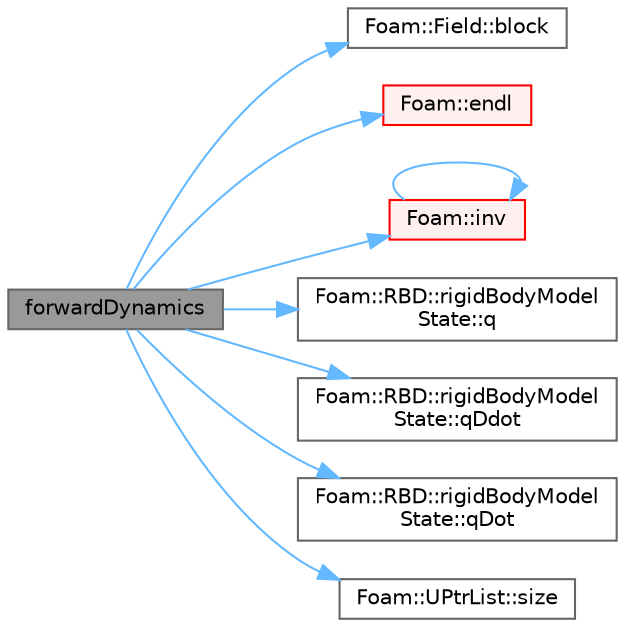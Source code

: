 digraph "forwardDynamics"
{
 // LATEX_PDF_SIZE
  bgcolor="transparent";
  edge [fontname=Helvetica,fontsize=10,labelfontname=Helvetica,labelfontsize=10];
  node [fontname=Helvetica,fontsize=10,shape=box,height=0.2,width=0.4];
  rankdir="LR";
  Node1 [id="Node000001",label="forwardDynamics",height=0.2,width=0.4,color="gray40", fillcolor="grey60", style="filled", fontcolor="black",tooltip=" "];
  Node1 -> Node2 [id="edge1_Node000001_Node000002",color="steelblue1",style="solid",tooltip=" "];
  Node2 [id="Node000002",label="Foam::Field::block",height=0.2,width=0.4,color="grey40", fillcolor="white", style="filled",URL="$classFoam_1_1Field.html#af0e256f83767f6670bd86534b20bf3de",tooltip=" "];
  Node1 -> Node3 [id="edge2_Node000001_Node000003",color="steelblue1",style="solid",tooltip=" "];
  Node3 [id="Node000003",label="Foam::endl",height=0.2,width=0.4,color="red", fillcolor="#FFF0F0", style="filled",URL="$namespaceFoam.html#a7d5eca45a323264dc5fe811500ebda47",tooltip=" "];
  Node1 -> Node7 [id="edge3_Node000001_Node000007",color="steelblue1",style="solid",tooltip=" "];
  Node7 [id="Node000007",label="Foam::inv",height=0.2,width=0.4,color="red", fillcolor="#FFF0F0", style="filled",URL="$namespaceFoam.html#ac51979edadae5b8ade119dd30b88e381",tooltip=" "];
  Node7 -> Node7 [id="edge4_Node000007_Node000007",color="steelblue1",style="solid",tooltip=" "];
  Node1 -> Node11 [id="edge5_Node000001_Node000011",color="steelblue1",style="solid",tooltip=" "];
  Node11 [id="Node000011",label="Foam::RBD::rigidBodyModel\lState::q",height=0.2,width=0.4,color="grey40", fillcolor="white", style="filled",URL="$classFoam_1_1RBD_1_1rigidBodyModelState.html#ac3a822928736024284c5a848a380fba4",tooltip=" "];
  Node1 -> Node12 [id="edge6_Node000001_Node000012",color="steelblue1",style="solid",tooltip=" "];
  Node12 [id="Node000012",label="Foam::RBD::rigidBodyModel\lState::qDdot",height=0.2,width=0.4,color="grey40", fillcolor="white", style="filled",URL="$classFoam_1_1RBD_1_1rigidBodyModelState.html#a40bb05e0b45348f4133ec0b1e0966629",tooltip=" "];
  Node1 -> Node13 [id="edge7_Node000001_Node000013",color="steelblue1",style="solid",tooltip=" "];
  Node13 [id="Node000013",label="Foam::RBD::rigidBodyModel\lState::qDot",height=0.2,width=0.4,color="grey40", fillcolor="white", style="filled",URL="$classFoam_1_1RBD_1_1rigidBodyModelState.html#a619df6089d8e19bdd48e0ec16aac4030",tooltip=" "];
  Node1 -> Node14 [id="edge8_Node000001_Node000014",color="steelblue1",style="solid",tooltip=" "];
  Node14 [id="Node000014",label="Foam::UPtrList::size",height=0.2,width=0.4,color="grey40", fillcolor="white", style="filled",URL="$classFoam_1_1UPtrList.html#a95603446b248fe1ecf5dc59bcc2eaff0",tooltip=" "];
}
